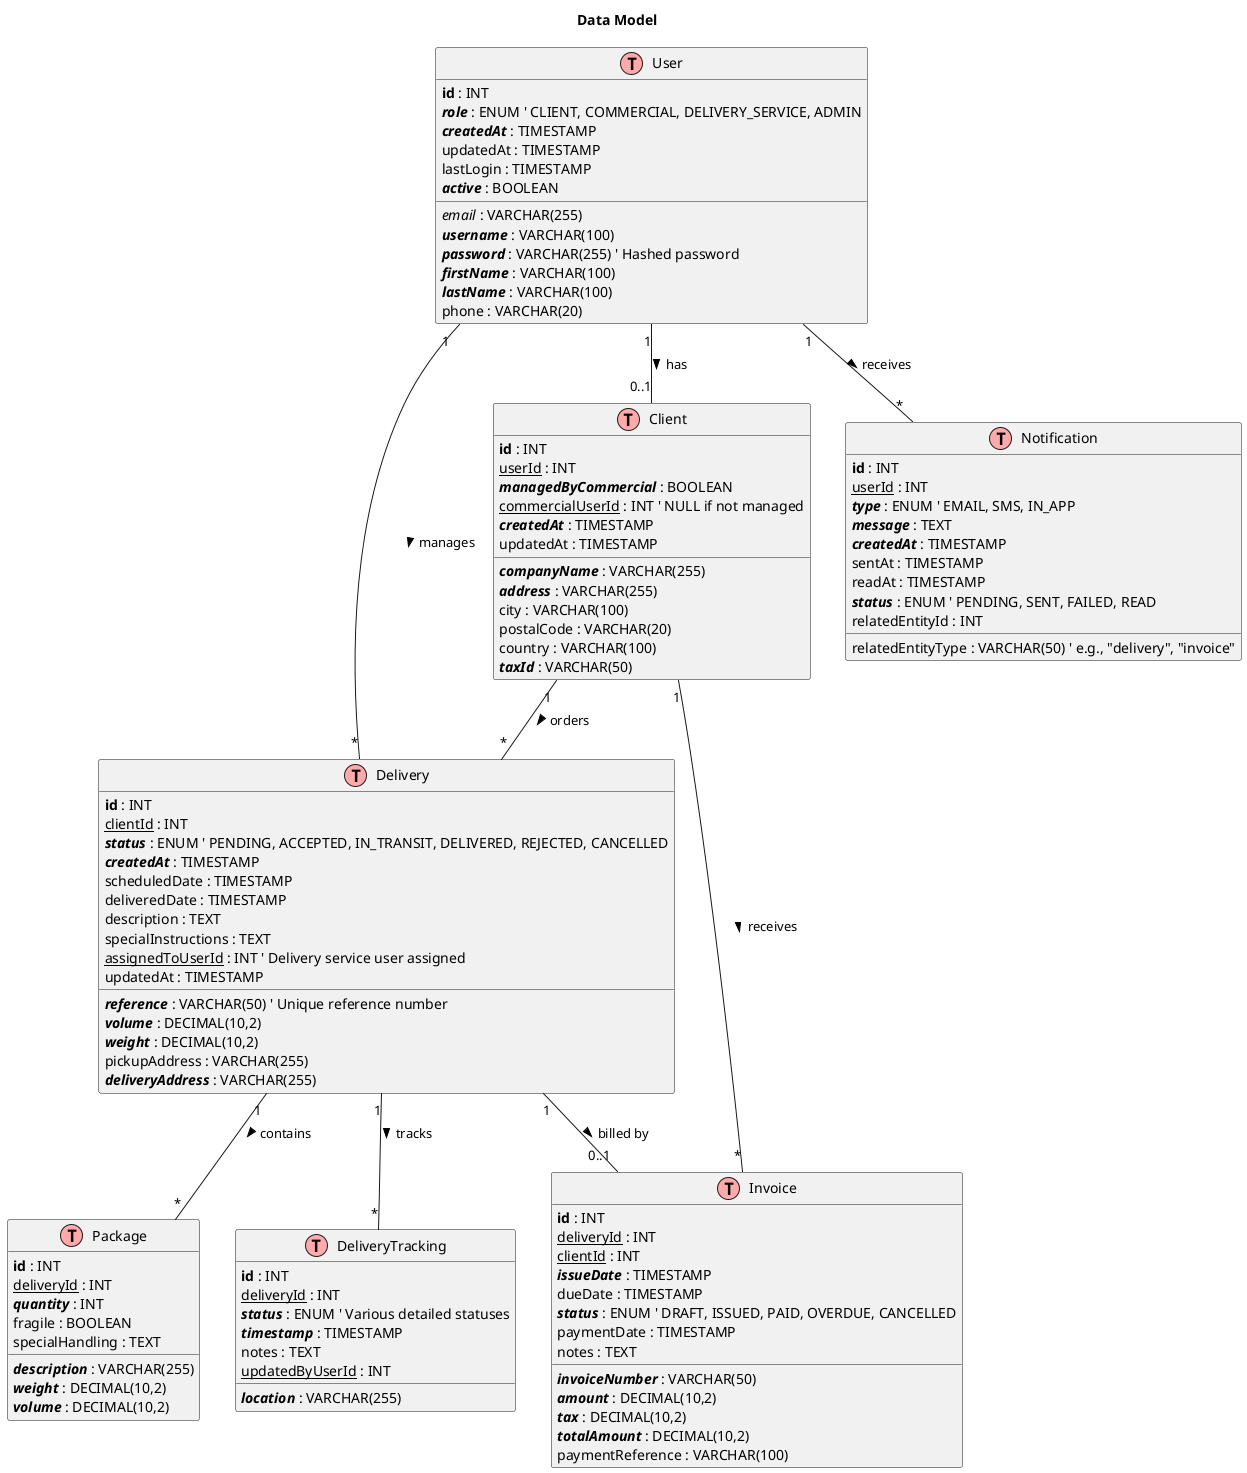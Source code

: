 @startuml
!define table(x) class x << (T,#FFAAAA) >>
!define primary_key(x) <b>x</b>
!define foreign_key(x) <u>x</u>
!define unique(x) <i>x</i>
!define not_null(x) <b><i>x</i></b>

title Data Model

' User entity with roles
table(User) {
  primary_key(id) : INT
  unique(email) : VARCHAR(255)
  not_null(username) : VARCHAR(100)
  not_null(password) : VARCHAR(255) ' Hashed password
  not_null(firstName) : VARCHAR(100)
  not_null(lastName) : VARCHAR(100)
  phone : VARCHAR(20)
  not_null(role) : ENUM ' CLIENT, COMMERCIAL, DELIVERY_SERVICE, ADMIN
  not_null(createdAt) : TIMESTAMP
  updatedAt : TIMESTAMP
  lastLogin : TIMESTAMP
  not_null(active) : BOOLEAN
}

' Client entity
table(Client) {
  primary_key(id) : INT
  foreign_key(userId) : INT
  not_null(companyName) : VARCHAR(255)
  not_null(address) : VARCHAR(255)
  city : VARCHAR(100)
  postalCode : VARCHAR(20)
  country : VARCHAR(100)
  not_null(taxId) : VARCHAR(50)
  not_null(managedByCommercial) : BOOLEAN
  foreign_key(commercialUserId) : INT ' NULL if not managed
  not_null(createdAt) : TIMESTAMP
  updatedAt : TIMESTAMP
}

' Delivery entity
table(Delivery) {
  primary_key(id) : INT
  foreign_key(clientId) : INT
  not_null(reference) : VARCHAR(50) ' Unique reference number
  not_null(status) : ENUM ' PENDING, ACCEPTED, IN_TRANSIT, DELIVERED, REJECTED, CANCELLED
  not_null(createdAt) : TIMESTAMP
  scheduledDate : TIMESTAMP
  deliveredDate : TIMESTAMP
  not_null(volume) : DECIMAL(10,2)
  not_null(weight) : DECIMAL(10,2)
  description : TEXT
  pickupAddress : VARCHAR(255)
  not_null(deliveryAddress) : VARCHAR(255)
  specialInstructions : TEXT
  foreign_key(assignedToUserId) : INT ' Delivery service user assigned
  updatedAt : TIMESTAMP
}

' Package entity (for multiple items in a delivery)
table(Package) {
  primary_key(id) : INT
  foreign_key(deliveryId) : INT
  not_null(description) : VARCHAR(255)
  not_null(quantity) : INT
  not_null(weight) : DECIMAL(10,2)
  not_null(volume) : DECIMAL(10,2)
  fragile : BOOLEAN
  specialHandling : TEXT
}

' Tracking entity
table(DeliveryTracking) {
  primary_key(id) : INT
  foreign_key(deliveryId) : INT
  not_null(status) : ENUM ' Various detailed statuses
  not_null(timestamp) : TIMESTAMP
  not_null(location) : VARCHAR(255)
  notes : TEXT
  foreign_key(updatedByUserId) : INT
}

' Invoice entity
table(Invoice) {
  primary_key(id) : INT
  foreign_key(deliveryId) : INT
  foreign_key(clientId) : INT
  not_null(invoiceNumber) : VARCHAR(50)
  not_null(issueDate) : TIMESTAMP
  dueDate : TIMESTAMP
  not_null(amount) : DECIMAL(10,2)
  not_null(tax) : DECIMAL(10,2)
  not_null(totalAmount) : DECIMAL(10,2)
  not_null(status) : ENUM ' DRAFT, ISSUED, PAID, OVERDUE, CANCELLED
  paymentDate : TIMESTAMP
  paymentReference : VARCHAR(100)
  notes : TEXT
}

' Notification entity
table(Notification) {
  primary_key(id) : INT
  foreign_key(userId) : INT
  not_null(type) : ENUM ' EMAIL, SMS, IN_APP
  not_null(message) : TEXT
  not_null(createdAt) : TIMESTAMP
  sentAt : TIMESTAMP
  readAt : TIMESTAMP
  not_null(status) : ENUM ' PENDING, SENT, FAILED, READ
  relatedEntityType : VARCHAR(50) ' e.g., "delivery", "invoice"
  relatedEntityId : INT
}

' Relationships
User "1" -- "0..1" Client : has >
User "1" -- "*" Delivery : manages >
Client "1" -- "*" Delivery : orders >
Client "1" -- "*" Invoice : receives >
Delivery "1" -- "*" Package : contains >
Delivery "1" -- "*" DeliveryTracking : tracks >
Delivery "1" -- "0..1" Invoice : billed by >
User "1" -- "*" Notification : receives >

@enduml
